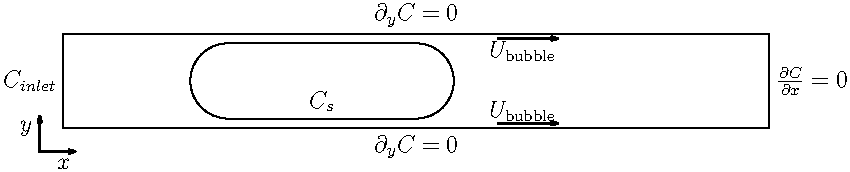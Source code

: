size(15cm,5cm);

pair A=(-7.5,0), B=(-7.5,2), C=(7.5,2), D=(7.5,0);

draw (A--B--C--D--cycle);
draw("$C_{inlet}$",(A+B)*0.5,W);
draw("$\partial_y C = 0$",(C+B)*0.5,N);
draw("$\partial_y C = 0$",(A+D)*0.5,S);

pair bubble_vel_top=B+(C-B)*0.65;
pair bubble_vel_bottom=A+(D-A)*0.65;

draw("$U_{\mathrm{bubble}}$",bubble_vel_top,S);
draw("$U_{\mathrm{bubble}}$",bubble_vel_bottom,N);
draw(bubble_vel_top+(-0.5,-0.1)--bubble_vel_top+(0.75,-0.1),linewidth(0.4mm),Arrow(1mm));
draw(bubble_vel_bottom+(-0.5,0.1)--bubble_vel_bottom+(0.75,0.1),linewidth(0.4mm),Arrow(1mm));


draw("$\frac{\partial C}{\partial x}=0$",(C+D)*0.5,E);

pair AxisCenter=(-8,-0.5);

draw(AxisCenter--AxisCenter+(0.75,0),linewidth(0.4mm),Arrow(1mm));
draw(AxisCenter--AxisCenter+(0,0.75),linewidth(0.4mm),Arrow(1mm));

draw("$x$",AxisCenter+(0.5,0),S);
draw("$y$",AxisCenter+(0,0.5),W);
//draw(circle(0,r));
real rad=0.8;
real bubble_length=4;
pair right_sphere=A+5.0/10.0*(D-A)+(0.0,1.0);
pair left_sphere=right_sphere-(bubble_length,0);
path p1=arc(right_sphere,rad,-90,90);
path p2=arc(left_sphere,rad,90,270);

//path P=arc(0,R,step,0);
draw(p1);
draw(p2);
draw(right_sphere+(0,rad)--left_sphere+(0,rad));
draw(right_sphere+(0,-rad)--left_sphere+(0,-rad));
draw("$C_s$",(right_sphere+left_sphere)*0.5+(0,-rad),N);
